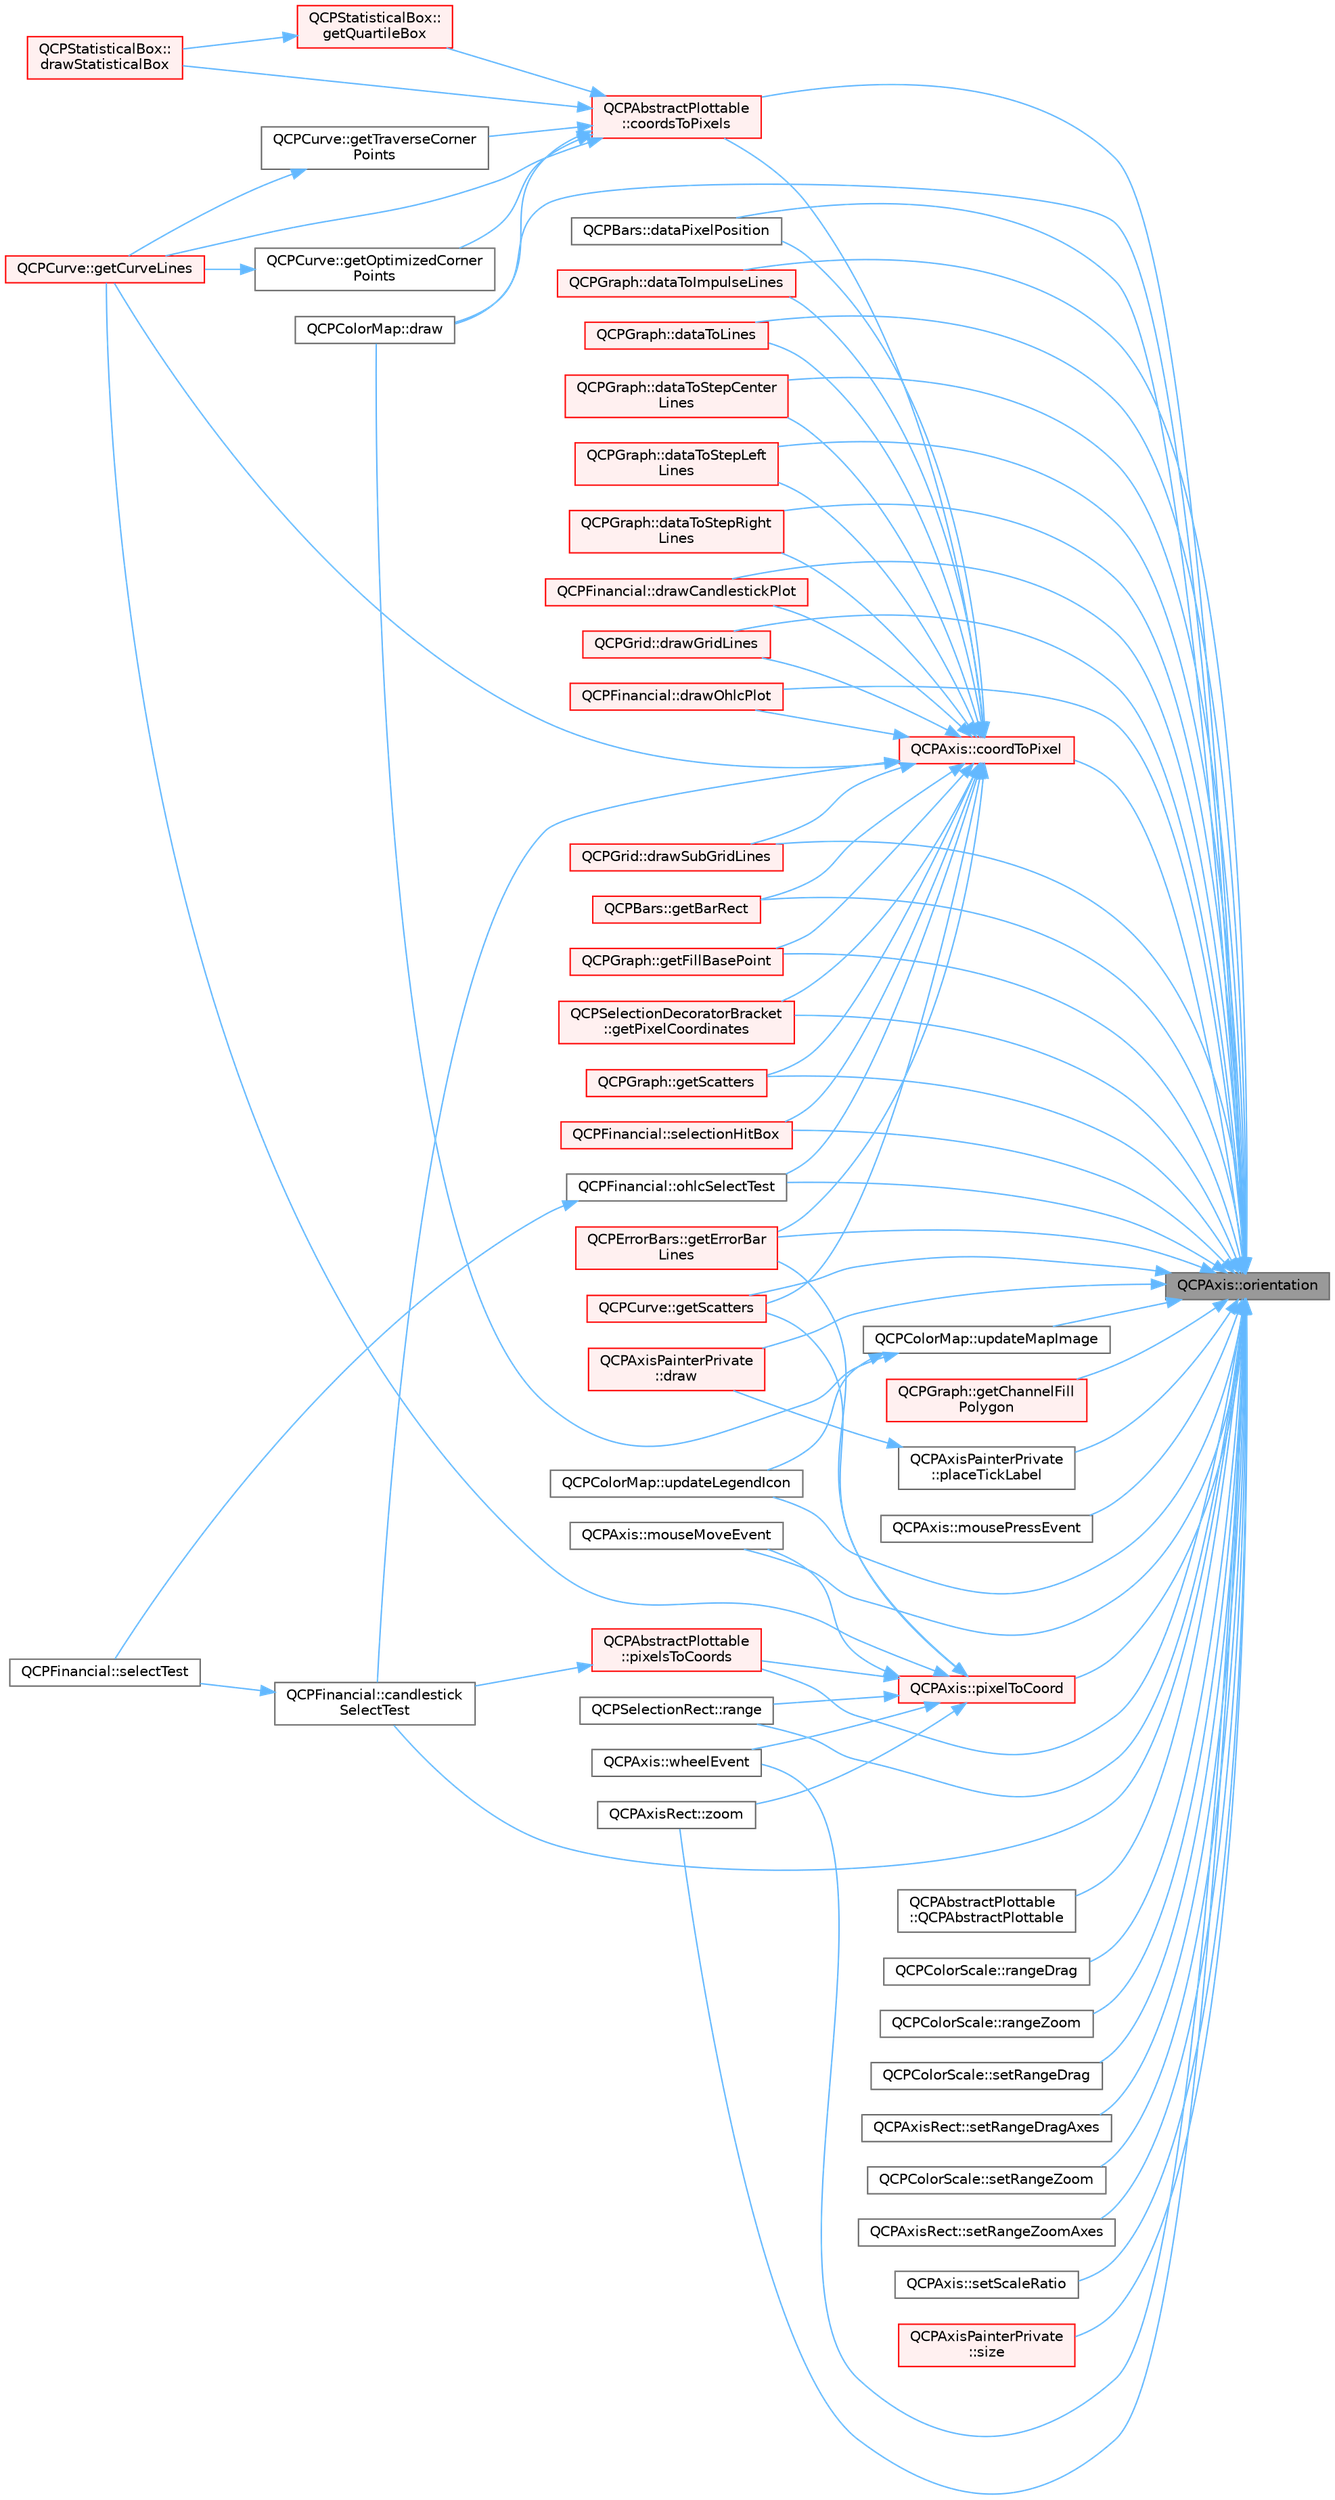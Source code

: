 digraph "QCPAxis::orientation"
{
 // LATEX_PDF_SIZE
  bgcolor="transparent";
  edge [fontname=Helvetica,fontsize=10,labelfontname=Helvetica,labelfontsize=10];
  node [fontname=Helvetica,fontsize=10,shape=box,height=0.2,width=0.4];
  rankdir="RL";
  Node1 [label="QCPAxis::orientation",height=0.2,width=0.4,color="gray40", fillcolor="grey60", style="filled", fontcolor="black",tooltip=" "];
  Node1 -> Node2 [dir="back",color="steelblue1",style="solid"];
  Node2 [label="QCPFinancial::candlestick\lSelectTest",height=0.2,width=0.4,color="grey40", fillcolor="white", style="filled",URL="$class_q_c_p_financial.html#a9783e91a33fd08a402b1a3821d43e471",tooltip=" "];
  Node2 -> Node3 [dir="back",color="steelblue1",style="solid"];
  Node3 [label="QCPFinancial::selectTest",height=0.2,width=0.4,color="grey40", fillcolor="white", style="filled",URL="$class_q_c_p_financial.html#aac8e91622ac58330fa9ce81cc8fd40ee",tooltip=" "];
  Node1 -> Node4 [dir="back",color="steelblue1",style="solid"];
  Node4 [label="QCPAbstractPlottable\l::coordsToPixels",height=0.2,width=0.4,color="red", fillcolor="#FFF0F0", style="filled",URL="$class_q_c_p_abstract_plottable.html#a7ad84a36472441cf1f555c5683d0da93",tooltip=" "];
  Node4 -> Node5 [dir="back",color="steelblue1",style="solid"];
  Node5 [label="QCPColorMap::draw",height=0.2,width=0.4,color="grey40", fillcolor="white", style="filled",URL="$class_q_c_p_color_map.html#a6b628014d2939368935efd0a788648c8",tooltip=" "];
  Node4 -> Node6 [dir="back",color="steelblue1",style="solid"];
  Node6 [label="QCPStatisticalBox::\ldrawStatisticalBox",height=0.2,width=0.4,color="red", fillcolor="#FFF0F0", style="filled",URL="$class_q_c_p_statistical_box.html#a02dc6b561be8203d460d7263da74b8a9",tooltip=" "];
  Node4 -> Node8 [dir="back",color="steelblue1",style="solid"];
  Node8 [label="QCPCurve::getCurveLines",height=0.2,width=0.4,color="red", fillcolor="#FFF0F0", style="filled",URL="$class_q_c_p_curve.html#aefca1e5127fae2d7ff65b9e921637c58",tooltip=" "];
  Node4 -> Node12 [dir="back",color="steelblue1",style="solid"];
  Node12 [label="QCPCurve::getOptimizedCorner\lPoints",height=0.2,width=0.4,color="grey40", fillcolor="white", style="filled",URL="$class_q_c_p_curve.html#a66bff7933dac149c4577ad63a27da924",tooltip=" "];
  Node12 -> Node8 [dir="back",color="steelblue1",style="solid"];
  Node4 -> Node13 [dir="back",color="steelblue1",style="solid"];
  Node13 [label="QCPStatisticalBox::\lgetQuartileBox",height=0.2,width=0.4,color="red", fillcolor="#FFF0F0", style="filled",URL="$class_q_c_p_statistical_box.html#aa44482bf991ceca74602294dd9977243",tooltip=" "];
  Node13 -> Node6 [dir="back",color="steelblue1",style="solid"];
  Node4 -> Node16 [dir="back",color="steelblue1",style="solid"];
  Node16 [label="QCPCurve::getTraverseCorner\lPoints",height=0.2,width=0.4,color="grey40", fillcolor="white", style="filled",URL="$class_q_c_p_curve.html#a55e24387fd97a2cad0def8a40809e9ec",tooltip=" "];
  Node16 -> Node8 [dir="back",color="steelblue1",style="solid"];
  Node1 -> Node21 [dir="back",color="steelblue1",style="solid"];
  Node21 [label="QCPAxis::coordToPixel",height=0.2,width=0.4,color="red", fillcolor="#FFF0F0", style="filled",URL="$class_q_c_p_axis.html#af15d1b3a7f7e9b53d759d3ccff1fe4b4",tooltip=" "];
  Node21 -> Node2 [dir="back",color="steelblue1",style="solid"];
  Node21 -> Node4 [dir="back",color="steelblue1",style="solid"];
  Node21 -> Node23 [dir="back",color="steelblue1",style="solid"];
  Node23 [label="QCPBars::dataPixelPosition",height=0.2,width=0.4,color="grey40", fillcolor="white", style="filled",URL="$class_q_c_p_bars.html#a55cdaf565cd3384158d1f7f89533bc2d",tooltip=" "];
  Node21 -> Node24 [dir="back",color="steelblue1",style="solid"];
  Node24 [label="QCPGraph::dataToImpulseLines",height=0.2,width=0.4,color="red", fillcolor="#FFF0F0", style="filled",URL="$class_q_c_p_graph.html#a2a958a5c6a6e1e4a03556be88b6fe37e",tooltip=" "];
  Node21 -> Node27 [dir="back",color="steelblue1",style="solid"];
  Node27 [label="QCPGraph::dataToLines",height=0.2,width=0.4,color="red", fillcolor="#FFF0F0", style="filled",URL="$class_q_c_p_graph.html#a0085ee728fdd72a827c1e6ced4476363",tooltip=" "];
  Node21 -> Node28 [dir="back",color="steelblue1",style="solid"];
  Node28 [label="QCPGraph::dataToStepCenter\lLines",height=0.2,width=0.4,color="red", fillcolor="#FFF0F0", style="filled",URL="$class_q_c_p_graph.html#a238116f1898c49cb8209d61707b5b367",tooltip=" "];
  Node21 -> Node29 [dir="back",color="steelblue1",style="solid"];
  Node29 [label="QCPGraph::dataToStepLeft\lLines",height=0.2,width=0.4,color="red", fillcolor="#FFF0F0", style="filled",URL="$class_q_c_p_graph.html#a1f3e9e41fc67538c4940c74665840474",tooltip=" "];
  Node21 -> Node30 [dir="back",color="steelblue1",style="solid"];
  Node30 [label="QCPGraph::dataToStepRight\lLines",height=0.2,width=0.4,color="red", fillcolor="#FFF0F0", style="filled",URL="$class_q_c_p_graph.html#ab1fb6cb91d24a854f85bf54200f6d101",tooltip=" "];
  Node21 -> Node32 [dir="back",color="steelblue1",style="solid"];
  Node32 [label="QCPFinancial::drawCandlestickPlot",height=0.2,width=0.4,color="red", fillcolor="#FFF0F0", style="filled",URL="$class_q_c_p_financial.html#ade6b703369d8acb3bfa0b8e244df4b06",tooltip=" "];
  Node21 -> Node34 [dir="back",color="steelblue1",style="solid"];
  Node34 [label="QCPGrid::drawGridLines",height=0.2,width=0.4,color="red", fillcolor="#FFF0F0", style="filled",URL="$class_q_c_p_grid.html#aee4e95d54acabbe298d6dda0dd86c0a4",tooltip=" "];
  Node21 -> Node36 [dir="back",color="steelblue1",style="solid"];
  Node36 [label="QCPFinancial::drawOhlcPlot",height=0.2,width=0.4,color="red", fillcolor="#FFF0F0", style="filled",URL="$class_q_c_p_financial.html#a2c77aab636f6bce6e0407b3f94e90d08",tooltip=" "];
  Node21 -> Node37 [dir="back",color="steelblue1",style="solid"];
  Node37 [label="QCPGrid::drawSubGridLines",height=0.2,width=0.4,color="red", fillcolor="#FFF0F0", style="filled",URL="$class_q_c_p_grid.html#a751ce8aef815bcc9193432a30c8b6b6e",tooltip=" "];
  Node21 -> Node38 [dir="back",color="steelblue1",style="solid"];
  Node38 [label="QCPBars::getBarRect",height=0.2,width=0.4,color="red", fillcolor="#FFF0F0", style="filled",URL="$class_q_c_p_bars.html#a01b87e38e5d5089d214646d2af7896ea",tooltip=" "];
  Node21 -> Node8 [dir="back",color="steelblue1",style="solid"];
  Node21 -> Node43 [dir="back",color="steelblue1",style="solid"];
  Node43 [label="QCPErrorBars::getErrorBar\lLines",height=0.2,width=0.4,color="red", fillcolor="#FFF0F0", style="filled",URL="$class_q_c_p_error_bars.html#abeea5ff0d66732bbfc9b74869d8c552e",tooltip=" "];
  Node21 -> Node48 [dir="back",color="steelblue1",style="solid"];
  Node48 [label="QCPGraph::getFillBasePoint",height=0.2,width=0.4,color="red", fillcolor="#FFF0F0", style="filled",URL="$class_q_c_p_graph.html#a13f2c756f3114703159c2e604783e208",tooltip=" "];
  Node21 -> Node54 [dir="back",color="steelblue1",style="solid"];
  Node54 [label="QCPSelectionDecoratorBracket\l::getPixelCoordinates",height=0.2,width=0.4,color="red", fillcolor="#FFF0F0", style="filled",URL="$class_q_c_p_selection_decorator_bracket.html#a9925ed667e8a645fcb9949bd02ee4a19",tooltip=" "];
  Node21 -> Node53 [dir="back",color="steelblue1",style="solid"];
  Node53 [label="QCPGraph::getScatters",height=0.2,width=0.4,color="red", fillcolor="#FFF0F0", style="filled",URL="$class_q_c_p_graph.html#a9d7ba5904fdcaca413222335d4b283c3",tooltip=" "];
  Node21 -> Node57 [dir="back",color="steelblue1",style="solid"];
  Node57 [label="QCPCurve::getScatters",height=0.2,width=0.4,color="red", fillcolor="#FFF0F0", style="filled",URL="$class_q_c_p_curve.html#a564c5fdc8409e3532b1322389a8434b8",tooltip=" "];
  Node21 -> Node58 [dir="back",color="steelblue1",style="solid"];
  Node58 [label="QCPFinancial::ohlcSelectTest",height=0.2,width=0.4,color="grey40", fillcolor="white", style="filled",URL="$class_q_c_p_financial.html#a2bf2228cc443eb5fb11ec3ea3902859c",tooltip=" "];
  Node58 -> Node3 [dir="back",color="steelblue1",style="solid"];
  Node21 -> Node59 [dir="back",color="steelblue1",style="solid"];
  Node59 [label="QCPFinancial::selectionHitBox",height=0.2,width=0.4,color="red", fillcolor="#FFF0F0", style="filled",URL="$class_q_c_p_financial.html#afbe9e8cb0de3e9e789a9668b29cad098",tooltip=" "];
  Node1 -> Node23 [dir="back",color="steelblue1",style="solid"];
  Node1 -> Node24 [dir="back",color="steelblue1",style="solid"];
  Node1 -> Node27 [dir="back",color="steelblue1",style="solid"];
  Node1 -> Node28 [dir="back",color="steelblue1",style="solid"];
  Node1 -> Node29 [dir="back",color="steelblue1",style="solid"];
  Node1 -> Node30 [dir="back",color="steelblue1",style="solid"];
  Node1 -> Node61 [dir="back",color="steelblue1",style="solid"];
  Node61 [label="QCPAxisPainterPrivate\l::draw",height=0.2,width=0.4,color="red", fillcolor="#FFF0F0", style="filled",URL="$class_q_c_p_axis_painter_private.html#a0207a99bdf9c4f70af20928898ddc2fc",tooltip=" "];
  Node1 -> Node5 [dir="back",color="steelblue1",style="solid"];
  Node1 -> Node32 [dir="back",color="steelblue1",style="solid"];
  Node1 -> Node34 [dir="back",color="steelblue1",style="solid"];
  Node1 -> Node36 [dir="back",color="steelblue1",style="solid"];
  Node1 -> Node37 [dir="back",color="steelblue1",style="solid"];
  Node1 -> Node38 [dir="back",color="steelblue1",style="solid"];
  Node1 -> Node62 [dir="back",color="steelblue1",style="solid"];
  Node62 [label="QCPGraph::getChannelFill\lPolygon",height=0.2,width=0.4,color="red", fillcolor="#FFF0F0", style="filled",URL="$class_q_c_p_graph.html#a9a5bdd5cb695d95d3eea80cfe96c5118",tooltip=" "];
  Node1 -> Node43 [dir="back",color="steelblue1",style="solid"];
  Node1 -> Node48 [dir="back",color="steelblue1",style="solid"];
  Node1 -> Node54 [dir="back",color="steelblue1",style="solid"];
  Node1 -> Node53 [dir="back",color="steelblue1",style="solid"];
  Node1 -> Node57 [dir="back",color="steelblue1",style="solid"];
  Node1 -> Node63 [dir="back",color="steelblue1",style="solid"];
  Node63 [label="QCPAxis::mouseMoveEvent",height=0.2,width=0.4,color="grey40", fillcolor="white", style="filled",URL="$class_q_c_p_axis.html#a2a89a13440eec099fc2327c2672be0cd",tooltip=" "];
  Node1 -> Node64 [dir="back",color="steelblue1",style="solid"];
  Node64 [label="QCPAxis::mousePressEvent",height=0.2,width=0.4,color="grey40", fillcolor="white", style="filled",URL="$class_q_c_p_axis.html#ac89c068873ee9197a5d2af715bdc1105",tooltip=" "];
  Node1 -> Node58 [dir="back",color="steelblue1",style="solid"];
  Node1 -> Node65 [dir="back",color="steelblue1",style="solid"];
  Node65 [label="QCPAbstractPlottable\l::pixelsToCoords",height=0.2,width=0.4,color="red", fillcolor="#FFF0F0", style="filled",URL="$class_q_c_p_abstract_plottable.html#a3903c1120ab5c27e7fa46b597ef267bd",tooltip=" "];
  Node65 -> Node2 [dir="back",color="steelblue1",style="solid"];
  Node1 -> Node68 [dir="back",color="steelblue1",style="solid"];
  Node68 [label="QCPAxis::pixelToCoord",height=0.2,width=0.4,color="red", fillcolor="#FFF0F0", style="filled",URL="$class_q_c_p_axis.html#a536ef8f624cac59b6b6fdcb495723c57",tooltip=" "];
  Node68 -> Node8 [dir="back",color="steelblue1",style="solid"];
  Node68 -> Node43 [dir="back",color="steelblue1",style="solid"];
  Node68 -> Node57 [dir="back",color="steelblue1",style="solid"];
  Node68 -> Node63 [dir="back",color="steelblue1",style="solid"];
  Node68 -> Node65 [dir="back",color="steelblue1",style="solid"];
  Node68 -> Node70 [dir="back",color="steelblue1",style="solid"];
  Node70 [label="QCPSelectionRect::range",height=0.2,width=0.4,color="grey40", fillcolor="white", style="filled",URL="$class_q_c_p_selection_rect.html#a23ab082ffa04be1dbf9afb9e633ab815",tooltip=" "];
  Node68 -> Node71 [dir="back",color="steelblue1",style="solid"];
  Node71 [label="QCPAxis::wheelEvent",height=0.2,width=0.4,color="grey40", fillcolor="white", style="filled",URL="$class_q_c_p_axis.html#a71643d27524a843230b5ba68085b3d9b",tooltip=" "];
  Node68 -> Node72 [dir="back",color="steelblue1",style="solid"];
  Node72 [label="QCPAxisRect::zoom",height=0.2,width=0.4,color="grey40", fillcolor="white", style="filled",URL="$class_q_c_p_axis_rect.html#ae481c28b50e10cfbbec59fde45e77367",tooltip=" "];
  Node1 -> Node73 [dir="back",color="steelblue1",style="solid"];
  Node73 [label="QCPAxisPainterPrivate\l::placeTickLabel",height=0.2,width=0.4,color="grey40", fillcolor="white", style="filled",URL="$class_q_c_p_axis_painter_private.html#af8fe7350c19575bc33ca770f9b3a15fd",tooltip=" "];
  Node73 -> Node61 [dir="back",color="steelblue1",style="solid"];
  Node1 -> Node74 [dir="back",color="steelblue1",style="solid"];
  Node74 [label="QCPAbstractPlottable\l::QCPAbstractPlottable",height=0.2,width=0.4,color="grey40", fillcolor="white", style="filled",URL="$class_q_c_p_abstract_plottable.html#af78a036e40db6f53a31abadc5323715a",tooltip=" "];
  Node1 -> Node70 [dir="back",color="steelblue1",style="solid"];
  Node1 -> Node75 [dir="back",color="steelblue1",style="solid"];
  Node75 [label="QCPColorScale::rangeDrag",height=0.2,width=0.4,color="grey40", fillcolor="white", style="filled",URL="$class_q_c_p_color_scale.html#a2a0670492f2a780596ea455ea8496a78",tooltip=" "];
  Node1 -> Node76 [dir="back",color="steelblue1",style="solid"];
  Node76 [label="QCPColorScale::rangeZoom",height=0.2,width=0.4,color="grey40", fillcolor="white", style="filled",URL="$class_q_c_p_color_scale.html#adb4c3ada2b1e5ebbdead3b097064ff0b",tooltip=" "];
  Node1 -> Node59 [dir="back",color="steelblue1",style="solid"];
  Node1 -> Node77 [dir="back",color="steelblue1",style="solid"];
  Node77 [label="QCPColorScale::setRangeDrag",height=0.2,width=0.4,color="grey40", fillcolor="white", style="filled",URL="$class_q_c_p_color_scale.html#a21c51a55e4fd581b6feadca9ee5b38d5",tooltip=" "];
  Node1 -> Node78 [dir="back",color="steelblue1",style="solid"];
  Node78 [label="QCPAxisRect::setRangeDragAxes",height=0.2,width=0.4,color="grey40", fillcolor="white", style="filled",URL="$class_q_c_p_axis_rect.html#af0fbc510147a2a54b9c8cd296e6df8ac",tooltip=" "];
  Node1 -> Node79 [dir="back",color="steelblue1",style="solid"];
  Node79 [label="QCPColorScale::setRangeZoom",height=0.2,width=0.4,color="grey40", fillcolor="white", style="filled",URL="$class_q_c_p_color_scale.html#a96bd60fb6317ad6821841b539c93eeeb",tooltip=" "];
  Node1 -> Node80 [dir="back",color="steelblue1",style="solid"];
  Node80 [label="QCPAxisRect::setRangeZoomAxes",height=0.2,width=0.4,color="grey40", fillcolor="white", style="filled",URL="$class_q_c_p_axis_rect.html#a89c1ab7ee6d2a14b56c57c9a796ba623",tooltip=" "];
  Node1 -> Node81 [dir="back",color="steelblue1",style="solid"];
  Node81 [label="QCPAxis::setScaleRatio",height=0.2,width=0.4,color="grey40", fillcolor="white", style="filled",URL="$class_q_c_p_axis.html#af4bbd446dcaee5a83ac30ce9bcd6e125",tooltip=" "];
  Node1 -> Node82 [dir="back",color="steelblue1",style="solid"];
  Node82 [label="QCPAxisPainterPrivate\l::size",height=0.2,width=0.4,color="red", fillcolor="#FFF0F0", style="filled",URL="$class_q_c_p_axis_painter_private.html#a60fc2eec99ed23e9a3c98e8f7e5730b0",tooltip=" "];
  Node1 -> Node83 [dir="back",color="steelblue1",style="solid"];
  Node83 [label="QCPColorMap::updateLegendIcon",height=0.2,width=0.4,color="grey40", fillcolor="white", style="filled",URL="$class_q_c_p_color_map.html#a5d8158b62d55fcfeaabcb68ce0083e87",tooltip=" "];
  Node1 -> Node84 [dir="back",color="steelblue1",style="solid"];
  Node84 [label="QCPColorMap::updateMapImage",height=0.2,width=0.4,color="grey40", fillcolor="white", style="filled",URL="$class_q_c_p_color_map.html#a5efcea591bb5486d968af520a4d43c3a",tooltip=" "];
  Node84 -> Node5 [dir="back",color="steelblue1",style="solid"];
  Node84 -> Node83 [dir="back",color="steelblue1",style="solid"];
  Node1 -> Node71 [dir="back",color="steelblue1",style="solid"];
  Node1 -> Node72 [dir="back",color="steelblue1",style="solid"];
}
